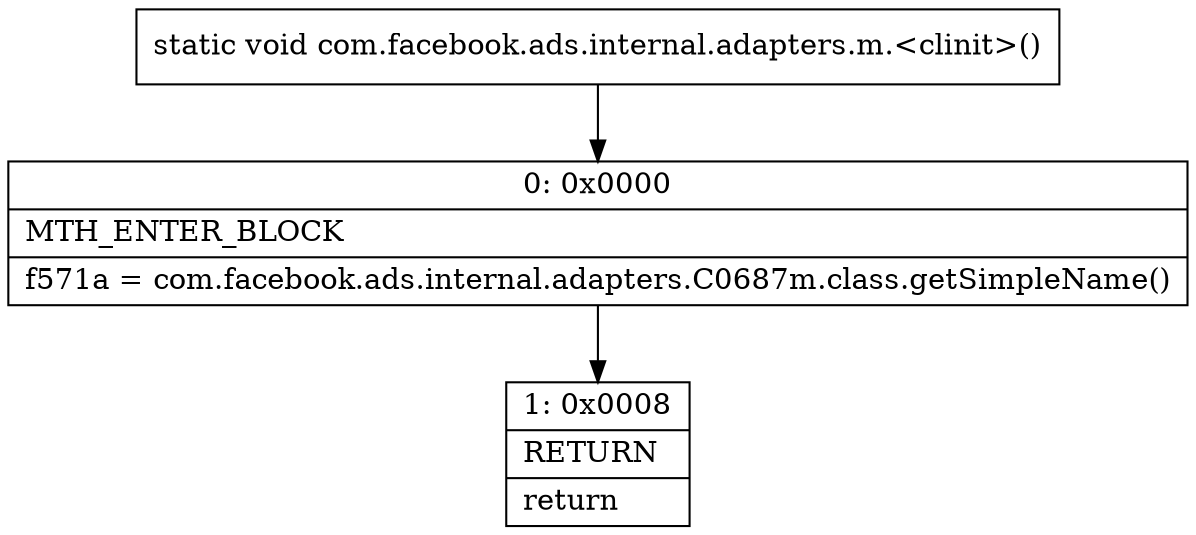 digraph "CFG forcom.facebook.ads.internal.adapters.m.\<clinit\>()V" {
Node_0 [shape=record,label="{0\:\ 0x0000|MTH_ENTER_BLOCK\l|f571a = com.facebook.ads.internal.adapters.C0687m.class.getSimpleName()\l}"];
Node_1 [shape=record,label="{1\:\ 0x0008|RETURN\l|return\l}"];
MethodNode[shape=record,label="{static void com.facebook.ads.internal.adapters.m.\<clinit\>() }"];
MethodNode -> Node_0;
Node_0 -> Node_1;
}

